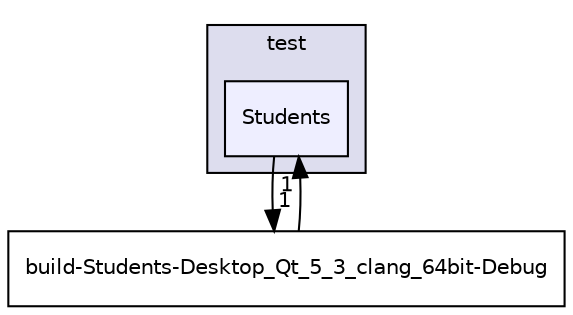 digraph "test/Students" {
  compound=true
  node [ fontsize="10", fontname="Helvetica"];
  edge [ labelfontsize="10", labelfontname="Helvetica"];
  subgraph clusterdir_13e138d54eb8818da29c3992edef070a {
    graph [ bgcolor="#ddddee", pencolor="black", label="test" fontname="Helvetica", fontsize="10", URL="dir_13e138d54eb8818da29c3992edef070a.html"]
  dir_ace71363cbc2abb0941bd4fad4a29151 [shape=box, label="Students", style="filled", fillcolor="#eeeeff", pencolor="black", URL="dir_ace71363cbc2abb0941bd4fad4a29151.html"];
  }
  dir_a9d6bf7b8fe6c027b1e3b8c78c491076 [shape=box label="build-Students-Desktop_Qt_5_3_clang_64bit-Debug" URL="dir_a9d6bf7b8fe6c027b1e3b8c78c491076.html"];
  dir_ace71363cbc2abb0941bd4fad4a29151->dir_a9d6bf7b8fe6c027b1e3b8c78c491076 [headlabel="1", labeldistance=1.5 headhref="dir_000004_000005.html"];
  dir_a9d6bf7b8fe6c027b1e3b8c78c491076->dir_ace71363cbc2abb0941bd4fad4a29151 [headlabel="1", labeldistance=1.5 headhref="dir_000005_000004.html"];
}
